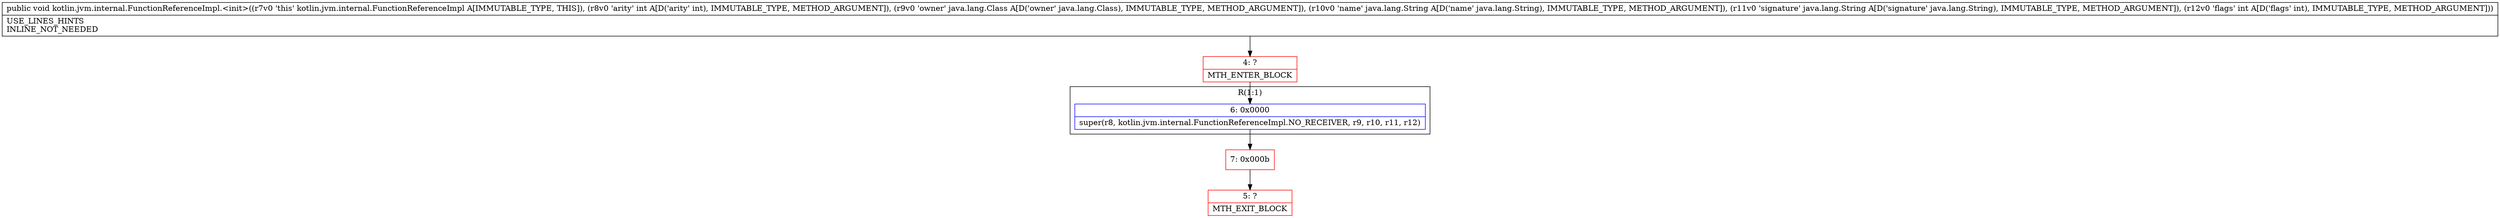 digraph "CFG forkotlin.jvm.internal.FunctionReferenceImpl.\<init\>(ILjava\/lang\/Class;Ljava\/lang\/String;Ljava\/lang\/String;I)V" {
subgraph cluster_Region_197562932 {
label = "R(1:1)";
node [shape=record,color=blue];
Node_6 [shape=record,label="{6\:\ 0x0000|super(r8, kotlin.jvm.internal.FunctionReferenceImpl.NO_RECEIVER, r9, r10, r11, r12)\l}"];
}
Node_4 [shape=record,color=red,label="{4\:\ ?|MTH_ENTER_BLOCK\l}"];
Node_7 [shape=record,color=red,label="{7\:\ 0x000b}"];
Node_5 [shape=record,color=red,label="{5\:\ ?|MTH_EXIT_BLOCK\l}"];
MethodNode[shape=record,label="{public void kotlin.jvm.internal.FunctionReferenceImpl.\<init\>((r7v0 'this' kotlin.jvm.internal.FunctionReferenceImpl A[IMMUTABLE_TYPE, THIS]), (r8v0 'arity' int A[D('arity' int), IMMUTABLE_TYPE, METHOD_ARGUMENT]), (r9v0 'owner' java.lang.Class A[D('owner' java.lang.Class), IMMUTABLE_TYPE, METHOD_ARGUMENT]), (r10v0 'name' java.lang.String A[D('name' java.lang.String), IMMUTABLE_TYPE, METHOD_ARGUMENT]), (r11v0 'signature' java.lang.String A[D('signature' java.lang.String), IMMUTABLE_TYPE, METHOD_ARGUMENT]), (r12v0 'flags' int A[D('flags' int), IMMUTABLE_TYPE, METHOD_ARGUMENT]))  | USE_LINES_HINTS\lINLINE_NOT_NEEDED\l}"];
MethodNode -> Node_4;Node_6 -> Node_7;
Node_4 -> Node_6;
Node_7 -> Node_5;
}

